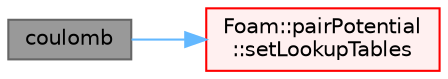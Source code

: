 digraph "coulomb"
{
 // LATEX_PDF_SIZE
  bgcolor="transparent";
  edge [fontname=Helvetica,fontsize=10,labelfontname=Helvetica,labelfontsize=10];
  node [fontname=Helvetica,fontsize=10,shape=box,height=0.2,width=0.4];
  rankdir="LR";
  Node1 [id="Node000001",label="coulomb",height=0.2,width=0.4,color="gray40", fillcolor="grey60", style="filled", fontcolor="black",tooltip=" "];
  Node1 -> Node2 [id="edge1_Node000001_Node000002",color="steelblue1",style="solid",tooltip=" "];
  Node2 [id="Node000002",label="Foam::pairPotential\l::setLookupTables",height=0.2,width=0.4,color="red", fillcolor="#FFF0F0", style="filled",URL="$classFoam_1_1pairPotential.html#aeaa661c631b53d43b926c3748d19d6c9",tooltip=" "];
}
